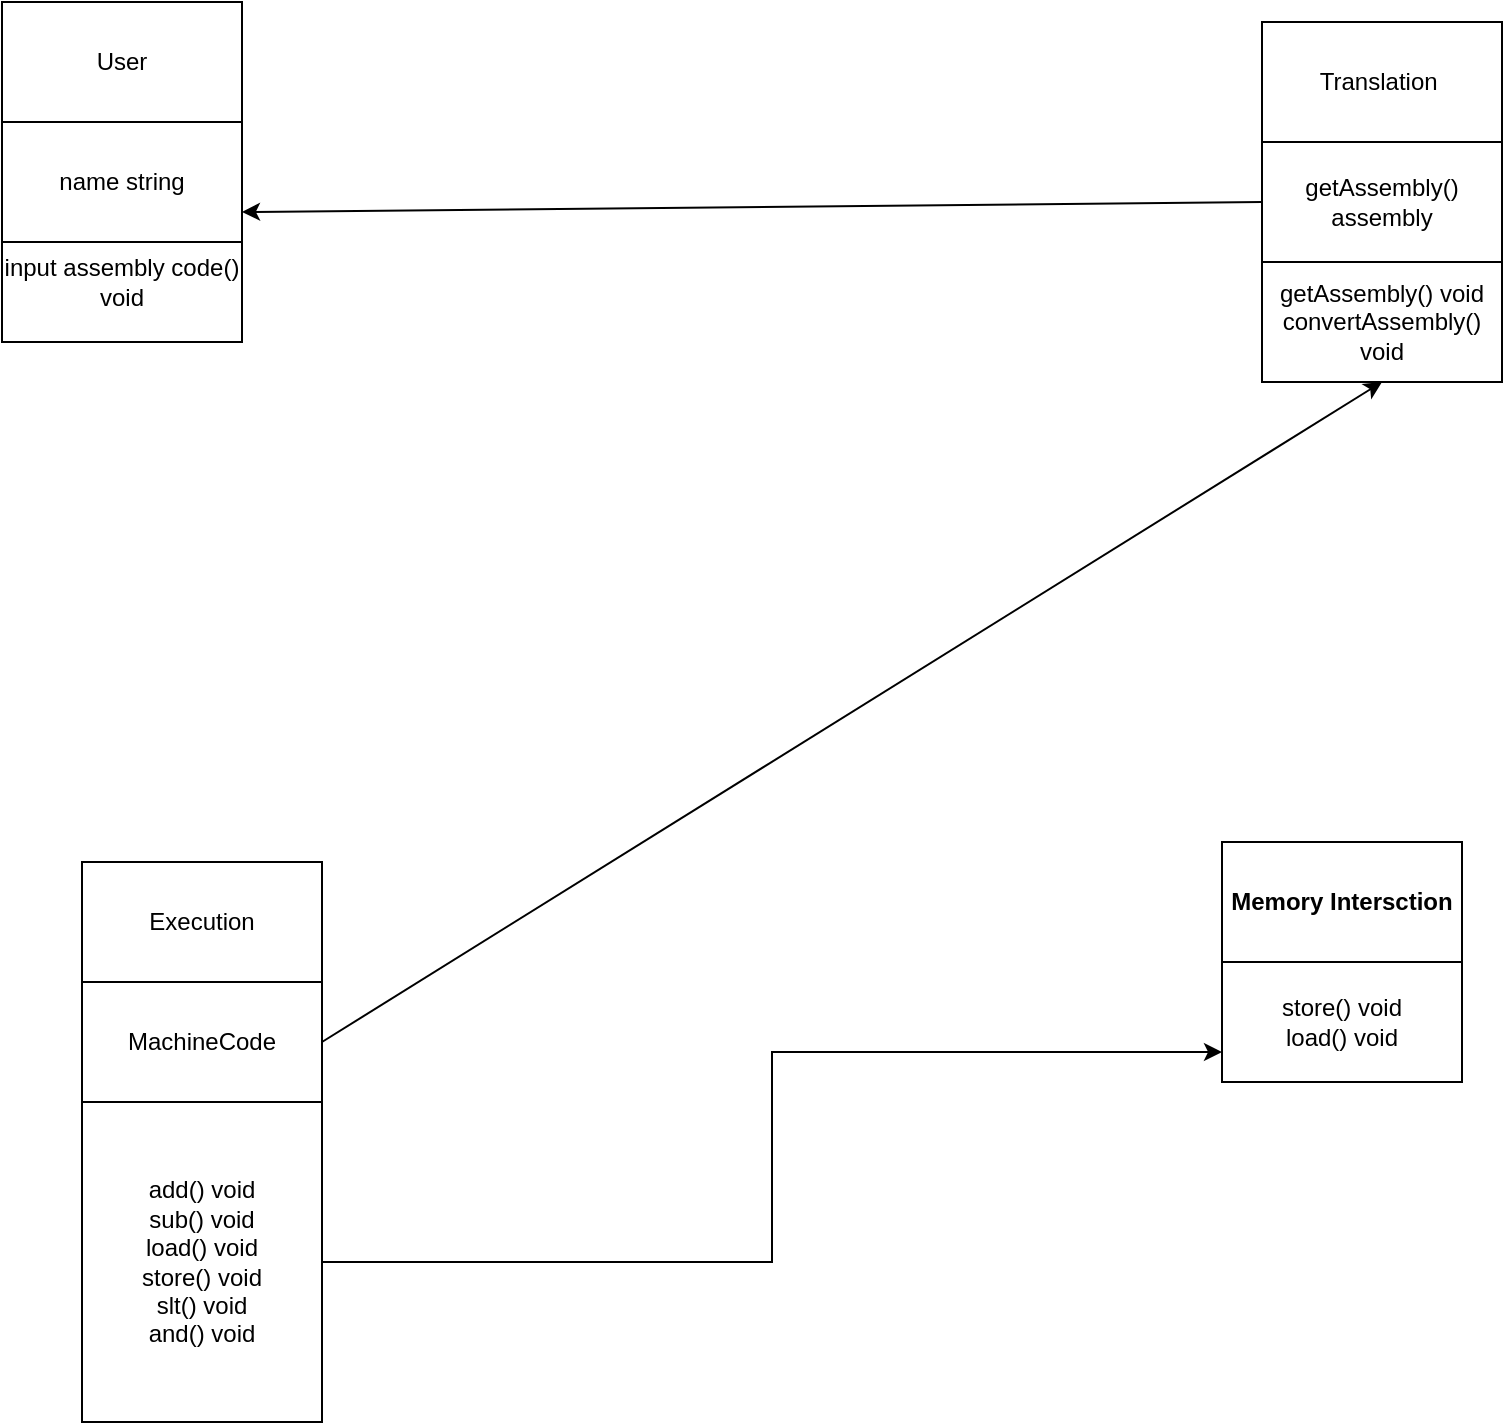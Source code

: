 <mxfile version="20.8.16" type="device"><diagram id="nOKe28qbuRqSVTFY9qQ_" name="Page-3"><mxGraphModel dx="1276" dy="623" grid="1" gridSize="10" guides="1" tooltips="1" connect="1" arrows="1" fold="1" page="1" pageScale="1" pageWidth="850" pageHeight="1100" math="0" shadow="0"><root><mxCell id="0"/><mxCell id="1" parent="0"/><mxCell id="GFk3Z5B2S3rLMAIwa9fJ-6" value="input assembly code() void" style="rounded=0;whiteSpace=wrap;html=1;" parent="1" vertex="1"><mxGeometry x="20" y="290" width="120" height="60" as="geometry"/></mxCell><mxCell id="GFk3Z5B2S3rLMAIwa9fJ-10" value="getAssembly() void&lt;br&gt;convertAssembly() void" style="rounded=0;whiteSpace=wrap;html=1;" parent="1" vertex="1"><mxGeometry x="650" y="310" width="120" height="60" as="geometry"/></mxCell><mxCell id="GFk3Z5B2S3rLMAIwa9fJ-11" value="getAssembly() assembly" style="rounded=0;whiteSpace=wrap;html=1;" parent="1" vertex="1"><mxGeometry x="650" y="250" width="120" height="60" as="geometry"/></mxCell><mxCell id="GFk3Z5B2S3rLMAIwa9fJ-12" value="name string" style="rounded=0;whiteSpace=wrap;html=1;" parent="1" vertex="1"><mxGeometry x="20" y="240" width="120" height="60" as="geometry"/></mxCell><mxCell id="GFk3Z5B2S3rLMAIwa9fJ-13" value="&lt;b&gt;Memory Intersction&lt;/b&gt;" style="rounded=0;whiteSpace=wrap;html=1;" parent="1" vertex="1"><mxGeometry x="630" y="600" width="120" height="60" as="geometry"/></mxCell><mxCell id="GFk3Z5B2S3rLMAIwa9fJ-15" value="store() void&lt;br&gt;load() void" style="rounded=0;whiteSpace=wrap;html=1;" parent="1" vertex="1"><mxGeometry x="630" y="660" width="120" height="60" as="geometry"/></mxCell><mxCell id="GFk3Z5B2S3rLMAIwa9fJ-16" value="MachineCode" style="rounded=0;whiteSpace=wrap;html=1;" parent="1" vertex="1"><mxGeometry x="60" y="670" width="120" height="60" as="geometry"/></mxCell><mxCell id="GFk3Z5B2S3rLMAIwa9fJ-17" value="Translation&amp;nbsp;" style="rounded=0;whiteSpace=wrap;html=1;" parent="1" vertex="1"><mxGeometry x="650" y="190" width="120" height="60" as="geometry"/></mxCell><mxCell id="GFk3Z5B2S3rLMAIwa9fJ-18" value="User" style="rounded=0;whiteSpace=wrap;html=1;" parent="1" vertex="1"><mxGeometry x="20" y="180" width="120" height="60" as="geometry"/></mxCell><mxCell id="GFk3Z5B2S3rLMAIwa9fJ-19" value="Execution" style="rounded=0;whiteSpace=wrap;html=1;" parent="1" vertex="1"><mxGeometry x="60" y="610" width="120" height="60" as="geometry"/></mxCell><mxCell id="GFk3Z5B2S3rLMAIwa9fJ-26" style="edgeStyle=orthogonalEdgeStyle;rounded=0;orthogonalLoop=1;jettySize=auto;html=1;exitX=1;exitY=0.5;exitDx=0;exitDy=0;entryX=0;entryY=0.75;entryDx=0;entryDy=0;" parent="1" source="GFk3Z5B2S3rLMAIwa9fJ-20" target="GFk3Z5B2S3rLMAIwa9fJ-15" edge="1"><mxGeometry relative="1" as="geometry"/></mxCell><mxCell id="GFk3Z5B2S3rLMAIwa9fJ-20" value="add() void&lt;br&gt;sub() void&lt;br&gt;load() void&lt;br&gt;store() void&lt;br&gt;slt() void&lt;br&gt;and() void&lt;br&gt;" style="rounded=0;whiteSpace=wrap;html=1;" parent="1" vertex="1"><mxGeometry x="60" y="730" width="120" height="160" as="geometry"/></mxCell><mxCell id="GFk3Z5B2S3rLMAIwa9fJ-23" value="" style="endArrow=classic;html=1;rounded=0;entryX=1;entryY=0.75;entryDx=0;entryDy=0;exitX=0;exitY=0.5;exitDx=0;exitDy=0;" parent="1" source="GFk3Z5B2S3rLMAIwa9fJ-11" target="GFk3Z5B2S3rLMAIwa9fJ-12" edge="1"><mxGeometry width="50" height="50" relative="1" as="geometry"><mxPoint x="640" y="280" as="sourcePoint"/><mxPoint x="420" y="420" as="targetPoint"/></mxGeometry></mxCell><mxCell id="GFk3Z5B2S3rLMAIwa9fJ-24" value="" style="endArrow=classic;html=1;rounded=0;entryX=0.5;entryY=1;entryDx=0;entryDy=0;exitX=1;exitY=0.5;exitDx=0;exitDy=0;" parent="1" source="GFk3Z5B2S3rLMAIwa9fJ-16" target="GFk3Z5B2S3rLMAIwa9fJ-10" edge="1"><mxGeometry width="50" height="50" relative="1" as="geometry"><mxPoint x="370" y="470" as="sourcePoint"/><mxPoint x="420" y="420" as="targetPoint"/></mxGeometry></mxCell></root></mxGraphModel></diagram></mxfile>